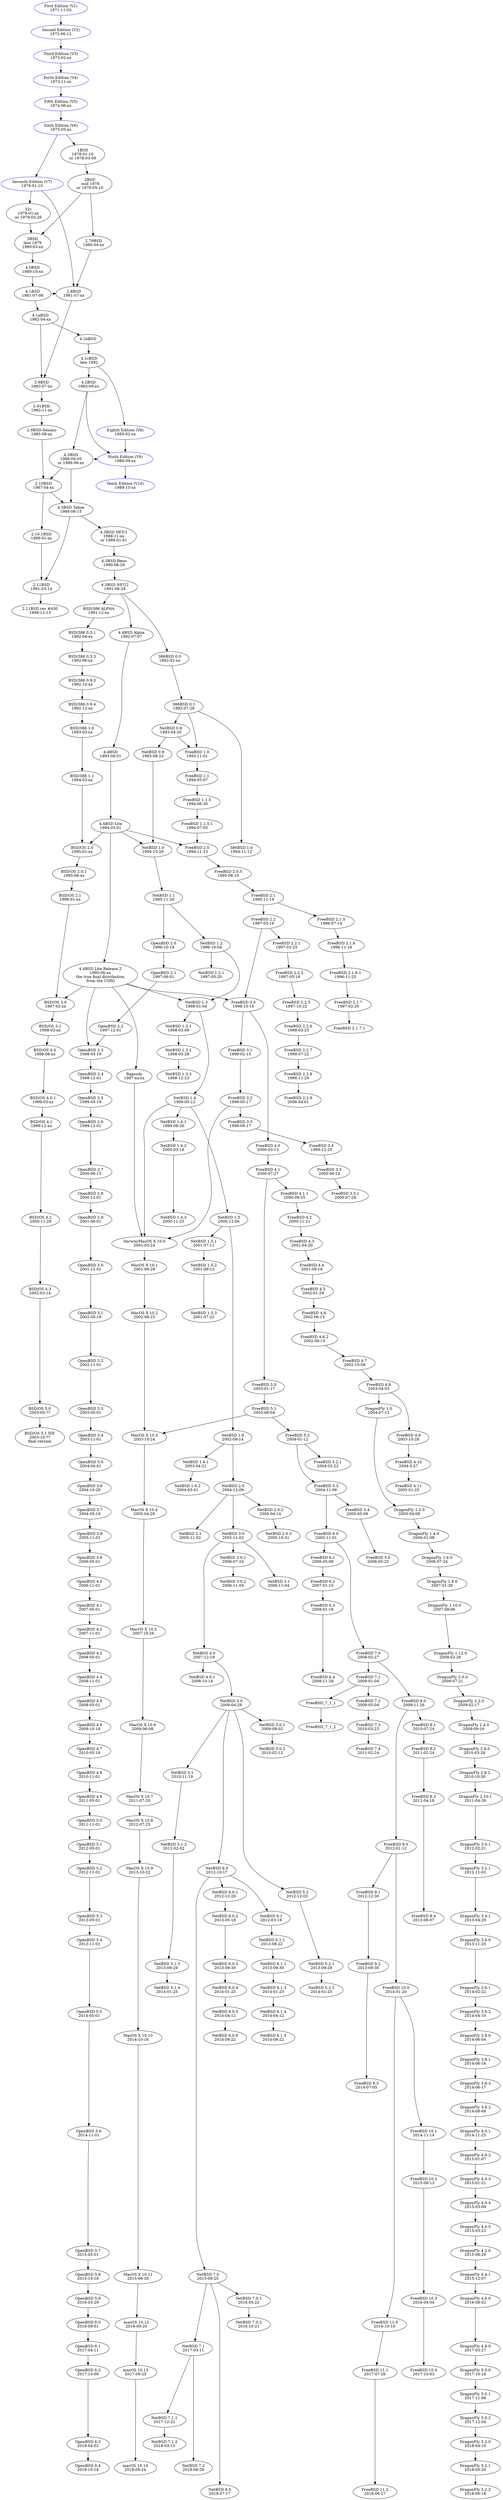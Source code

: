 # Copyright (c) 2022
#   zmbsdtree <arales.p@gmail.com>
#
digraph unix_bsd_tree {
  rankdir=TB
  node [shape=oval]
  v1   [label="First Edition (V1)\n1971-11-03",color=blue]
  v2   [label="Second Edition (V2)\n1972-06-12",color=blue]
  v3   [label="Third Edition (V3)\n1973-02-xx",color=blue]
  v4   [label="Forth Edition (V4)\n1973-11-xx",color=blue]
  v5   [label="Fifth Edition (V5)\n1974-06-xx",color=blue]
  v6   [label="Sixth Edition (V6)\n1975-05-xx",color=blue]
  v7   [label="Seventh Edition (V7)\n1979-01-10",color=blue]
  v8   [label="Eighth Edition (V8)\n1985-02-xx",color=blue]
  v9   [label="Ninth Edition (V9)\n1986-09-xx",color=blue]
  v10  [label="Tenth Edition (V10)\n1989-10-xx",color=blue]
  {rank = same; v7; _2BSD;}
  {rank = same; v8; _2_9BSD_Seismo;}
  {rank = same; v9; _4_3BSD; } 
  _1BSD              [label="1BSD\n1978-01-16\nor 1978-03-09"]
  _2BSD              [label="2BSD\n mid 1978\nor 1979-05-10"]
  _2_79BSD           [label="2.79BSD\n1980-04-xx"]
  {rank = same; _2_79BSD; _3BSD;}
  _2_8BSD            [label="2.8BSD\n1981-07-xx"]
  {rank = same; _2_8BSD; _4_1BSD;} 
#  _2_8_1BSD         [label="2.8.1BSD\n1982-01-xx"]
  _2_9BSD            [label="2.9BSD\n1983-07-xx"]
  {rank = same; _2_9BSD; _4_2BSD;}
  _2_9_1BSD          [label="2.91BSD\n1983-11-xx"]
  _2_9BSD_Seismo     [label="2.9BSD-Seismo\n1985-08-xx"]
  _2_10BSD           [label="2.10BSD\n1987-04-xx"]
  _2_10_1BSD         [label="2.10.1BSD\n1989-01-xx"]
  {rank = same; _2_10_1BSD; _4_3BSD_NET1;}
  _2_11BSD           [label="2.11BSD\n1991-03-14"]
  {rank = same; _2_11BSD; _4_3BSD_NET2; }
  _2_11BSDrev430     [label="2.11BSD rev #430\n1999-12-13"]
  _32v               [label="32v\n1978-01-xx\nor 1979-03-26"]
  _3BSD              [label="3BSD\nlate 1979\n1980-03-xx"]
  _4_0BSD            [label="4.0BSD\n1980-10-xx"]
  _4_1BSD            [label="4.1BSD\n1981-07-08"]
  _4_1aBSD           [label="4.1aBSD\n1982-04-xx"]
  _4_1bBSD           [label="4.1bBSD"]
  _4_1cBSD           [label="4.1cBSD\nlate 1982"]
  _4_2BSD            [label="4.2BSD\n1983-09-xx"]
  _4_3BSD            [label="4.3BSD\n1986-04-05\nor 1986-06-xx"]
  _4_3BSDTa          [label="4.3BSD Tahoe\n1988-06-15"]
  _4_3BSD_NET1       [label="4.3BSD NET/1\n1988-11-xx\nor 1989-01-01"]
  _4_3BSD_Reno       [label="4.3BSD Reno\n1990-06-29"]
  _4_3BSD_NET2       [label="4.3BSD NET/2\n1991-06-28"]

  BSD386A            [label="BSD/386 ALPHA\n1991-12-xx"]
  _386BSD_0_0        [label="386BSD 0.0\n1992-02-xx"]
  BSD386_0_3_1       [label="BSD/386 0.3.1\n1992-04-xx"]
  BSD386_0_3_3       [label="BSD/386 0.3.3\n1992-06-xx"]
  _386BSD_0_1        [label="386BSD 0.1\n1992-07-28"]
  _4_4BSDA           [label="4.4BSD Alpha\n1992-07-07"]
  BSD386_0_9_3       [label="BSD/386 0.9.3\n1992-10-xx"]
  BSD386_0_9_4       [label="BSD/386 0.9.4\n1992-12-xx"]
  
  BSD386_1_0         [label="BSD/386 1.0\n1993-03-xx"]
  NetBSD_0_8         [label="NetBSD 0.8\n1993-04-20"]
  _4_4BSD            [label="4.4BSD\n1993-06-01"]
  NetBSD_0_9         [label="NetBSD 0.9\n1993-08-23"]
  {rank = same; BSD386_1_0; NetBSD_0_8}
  {rank = same; _4_4BSD; NetBSD_0_9;}
  FreeBSD_1_0        [label="FreeBSD 1.0\n1993-11-01"]
#  FreeBSD_1_0_2             [label="FreeBSD 1.0.2\n1993-11-14"]
  BSD386_1_1         [label="BSD/386 1.1\n1994-02-xx"]
  _4_4BSDLite        [label="4.4BSD Lite\n1994-03-01"]
  FreeBSD_1_1        [label="FreeBSD 1.1\n1994-05-07"]
  FreeBSD_1_1_5      [label="FreeBSD 1.1.5\n1994-06-30"]
  FreeBSD_1_1_5_1    [label="FreeBSD 1.1.5.1\n1994-07-05"]
  NetBSD_1_0         [label="NetBSD 1.0\n1994-10-26"]
  _386BSD_1_0        [label="386BSD 1.0\n1994-11-12"]
  FreeBSD_2_0        [label="FreeBSD 2.0\n1994-11-23"]
  {rank = same; NetBSD_1_0; _386BSD_1_0; FreeBSD_2_0; }
  BSD_OS_2_0         [label="BSD/OS 2.0\n1995-01-xx"]
  FreeBSD_2_0_5      [label="FreeBSD 2.0.5\n1995-06-10"]
  BSD_OS_2_0_1       [label="BSD/OS 2.0.1\n1995-06-xx"]
  _4_4BSDLiteR2      [label="4.4BSD Lite Release 2\n1995-06-xx\nthe true final distribution\n from the CSRG"]
  FreeBSD_2_1	     [label="FreeBSD 2.1\n1995-11-19"]
  NetBSD_1_1	     [label="NetBSD 1.1\n1995-11-26"]
  {rank = same; FreeBSD_2_1; NetBSD_1_1;}
  BSD_OS_2_1	     [label="BSD/OS 2.1\n1996-01-xx"]
  FreeBSD_2_1_5	     [label="FreeBSD 2.1.5\n1996-07-14"]
  NetBSD_1_2	     [label="NetBSD 1.2\n1996-10-04"]
  OpenBSD_2_0	     [label="OpenBSD 2.0\n1996-10-18"]
  {rank = same; NetBSD_1_2; OpenBSD_2_0;}
  FreeBSD_2_1_6	     [label="FreeBSD 2.1.6\n1996-11-16"]
  FreeBSD_2_1_6_1    [label="FreeBSD 2.1.6.1\n1996-11-25"]
  Rhapsody	     [label="Rapsody\n1997-xx-xx"]
  FreeBSD_2_1_7	     [label="FreeBSD 2.1.7\n1997-02-20"]
  FreeBSD_2_1_7_1    [label="FreeBSD 2.1.7.1"]
  BSD_OS_3_0	     [label="BSD/OS 3.0\n1997-02-xx"]
  {rank = same; FreeBSD_2_1_7; BSD_OS_3_0;}
  FreeBSD_2_2	     [label="FreeBSD 2.2\n1997-03-16"]
  FreeBSD_2_2_1	     [label="FreeBSD 2.2.1\n1997-03-25"]
  FreeBSD_2_2_2	     [label="FreeBSD 2.2.2\n1997-05-16"]
  NetBSD_1_2_1	     [label="NetBSD 1.2.1\n1997-05-20"]
  {rank = same; FreeBSD_2_2_2; NetBSD_1_2_1;}
  OpenBSD_2_1	     [label="OpenBSD 2.1\n1997-06-01"]
  FreeBSD_2_2_5	     [label="FreeBSD 2.2.5\n1997-10-22"]
  OpenBSD_2_2	     [label="OpenBSD 2.2\n1997-12-01"]
  NetBSD_1_3	     [label="NetBSD 1.3\n1998-01-04"]
  FreeBSD_2_2_6	     [label="FreeBSD 2.2.6\n1998-03-25"]
  NetBSD_1_3_1	     [label="NetBSD 1.3.1\n1998-03-09"]
  BSD_OS_3_1	     [label="BSD/OS 3.1\n1998-03-xx"]
  {rank = same; FreeBSD_2_2_6; NetBSD_1_3_1; BSD_OS_3_1;}
  OpenBSD_2_3	     [label="OpenBSD 2.3\n1998-05-19"]
  NetBSD_1_3_2	     [label="NetBSD 1.3.2\n1998-05-29"]
  {rank = same; OpenBSD_2_3; NetBSD_1_3_2;}
  FreeBSD_2_2_7	     [label="FreeBSD 2.2.7\n1998-07-22"]
  BSD_OS_4_0	     [label="BSD/OS 4.0\n1998-08-xx"]
  FreeBSD_3_0	     [label="FreeBSD 3.0\n1998-10-16"]

  FreeBSD_2_2_8	     [label="FreeBSD 2.2.8\n1998-11-29"]
  OpenBSD_2_4	     [label="OpenBSD 2.4\n1998-12-01"]
  NetBSD_1_3_3	     [label="NetBSD 1.3.3\n1998-12-23"]
  {rank = same; FreeBSD_2_2_8; OpenBSD_2_4; NetBSD_1_3_3;}
  FreeBSD_3_1	     [label="FreeBSD 3.1\n1999-02-15"]
  BSD_OS_4_0_1	     [label="BSD/OS 4.0.1\n1999-03-xx"]
  NetBSD_1_4	     [label="NetBSD 1.4\n1999-05-12"]
  FreeBSD_3_2	     [label="FreeBSD 3.2\n1999-05-17"]
  OpenBSD_2_5	     [label="OpenBSD 2.5\n1999-05-19"]
  {rank = same; NetBSD_1_4; FreeBSD_3_2; OpenBSD_2_5;}
  NetBSD_1_4_1	     [label="NetBSD 1.4.1\n1999-08-26"]
  FreeBSD_3_3	     [label="FreeBSD 3.3\n1999-09-17"]
  OpenBSD_2_6	     [label="OpenBSD 2.6\n1999-12-01"]
  FreeBSD_3_4	     [label="FreeBSD 3.4\n1999-12-20"]
  BSD_OS_4_1	     [label="BSD/OS 4.1\n1999-12-xx"]
  {rank = same; FreeBSD_3_3; OpenBSD_2_6; BSD_OS_4_1;}
  FreeBSD_4_0	     [label="FreeBSD 4.0\n2000-03-13"]
  NetBSD_1_4_2	     [label="NetBSD 1.4.2\n2000-03-19"]
  {rank = same; FreeBSD_4_0; NetBSD_1_4_2;}
  OpenBSD_2_7	     [label="OpenBSD 2.7\n2000-06-15"]
  FreeBSD_3_5	     [label="FreeBSD 3.5\n2000-06-24"]
  {rank = same; OpenBSD_2_7; FreeBSD_3_5;}
  FreeBSD_4_1	     [label="FreeBSD 4.1\n2000-07-27"]
  FreeBSD_3_5_1	     [label="FreeBSD 3.5.1\n2000-07-28"]
  FreeBSD_4_1_1	     [label="FreeBSD 4.1.1\n2000-09-25"]
  FreeBSD_4_2	     [label="FreeBSD 4.2\n2000-11-21"]
  NetBSD_1_4_3	     [label="NetBSD 1.4.3\n2000-11-25"]
  BSD_OS_4_2	     [label="BSD/OS 4.2\n2000-11-29"]
  {rank = same; FreeBSD_4_2; NetBSD_1_4_3; BSD_OS_4_2;}  
  OpenBSD_2_8	     [label="OpenBSD 2.8\n2000-12-01"]
  NetBSD_1_5	     [label="NetBSD 1.5\n2000-12-06"]

  MacOSX_10_0	     [label="Darwin/MacOS X 10.0\n2001-03-24"]
  FreeBSD_4_3	     [label="FreeBSD 4.3\n2001-04-20"]
  {rank = same; MacOSX_10_0; FreeBSD_4_3;}  
  OpenBSD_2_9	     [label="OpenBSD 2.9\n2001-06-01"]
  NetBSD_1_5_1	     [label="NetBSD 1.5.1\n2001-07-11"]
  NetBSD_1_5_2	     [label="NetBSD 1.5.2\n2001-09-13"]
  FreeBSD_4_4	     [label="FreeBSD 4.4\n2001-09-18"]
  MacOSX_10_1	     [label="MacOS X 10.1\n2001-09-29"]
  {rank = same; NetBSD_1_5_2; FreeBSD_4_4; MacOSX_10_1;}  
  OpenBSD_3_0	     [label="OpenBSD 3.0\n2001-12-01"]
  FreeBSD_4_5	     [label="FreeBSD 4.5\n2002-01-29"]
  BSD_OS_4_3	     [label="BSD/OS 4.3\n2002-03-14"]
  {rank = same; FreeBSD_4_5; BSD_OS_4_3;}  
  OpenBSD_3_1	     [label="OpenBSD 3.1\n2002-05-19"]
  FreeBSD_4_6	     [label="FreeBSD 4.6\n2002-06-15"]
  {rank = same; OpenBSD_3_1; FreeBSD_4_6;}  
  NetBSD_1_5_3	     [label="NetBSD 1.5.3\n2001-07-22"]
  FreeBSD_4_6_2	     [label="FreeBSD 4.6.2\n2002-08-15"]
  MacOSX_10_2	     [label="MacOS X 10.2\n2002-08-23"]
  {rank = same; NetBSD_1_5_3; FreeBSD_4_6; MacOSX_10_2;}  
  NetBSD_1_6	     [label="NetBSD 1.6\n2002-09-14"]
  FreeBSD_4_7	     [label="FreeBSD 4.7\n2002-10-08"]
  OpenBSD_3_2	     [label="OpenBSD 3.2\n2002-11-01"]
  FreeBSD_5_0	     [label="FreeBSD 5.0\n2003-01-17"]
  FreeBSD_4_8	     [label="FreeBSD 4.8\n2003-04-03"]
  {rank = same; FreeBSD_4_8; FreeBSD_5_0;}  
  NetBSD_1_6_1	     [label="NetBSD 1.6.1\n2003-04-21"]
  OpenBSD_3_3	     [label="OpenBSD 3.3\n2003-05-01"]
  BSD_OS_5_0	     [label="BSD/OS 5.0\n2003-05-??"]
  FreeBSD_5_1	     [label="FreeBSD 5.1\n2003-06-04"]
  {rank = same; OpenBSD_3_3; BSD_OS_5_0; FreeBSD_5_1; }
  MacOSX_10_3	     [label="MacOS X 10.3\n2003-10-24"]
  FreeBSD_4_9	     [label="FreeBSD 4.9\n2003-10-28"]
  BSD_OS_5_1	     [label="BSD/OS 5.1 ISE\n2003-10-??\nfinal version"]
  {rank = same; FreeBSD_4_9; BSD_OS_5_1;}
  OpenBSD_3_4	     [label="OpenBSD 3.4\n2003-11-01"]
  FreeBSD_5_2	     [label="FreeBSD 5.2\n2004-01-12"]
  FreeBSD_5_2_1	     [label="FreeBSD 5.2.1\n2004-02-22"]
  NetBSD_1_6_2	     [label="NetBSD 1.6.2\n2004-03-01"]
  OpenBSD_3_5	     [label="OpenBSD 3.5\n2004-04-01"]
  {rank = same; FreeBSD_5_2_1; NetBSD_1_6_1; OpenBSD_3_5;}
  FreeBSD_4_10	     [label="FreeBSD 4.10\n2004-5-27"]
  DragonFly_1_0	     [label="DragonFly 1.0\n2004-07-12"]
  OpenBSD_3_6	     [label="OpenBSD 3.6\n2004-10-29"]
  FreeBSD_5_3	     [label="FreeBSD 5.3\n2004-11-06"]
  NetBSD_2_0	     [label="NetBSD 2.0\n2004-12-09"]
  {rank = same; OpenBSD_3_6;FreeBSD_5_3; NetBSD_2_0;}
  FreeBSD_4_11	     [label="FreeBSD 4.11\n2005-01-25"]
  DragonFly_1_2_0    [label="DragonFly 1.2.0\n2005-04-08"]
  NetBSD_2_0_2	     [label="NetBSD 2.0.2\n2005-04-14"]
  {rank = same; DragonFly_1_2_0; NetBSD_2_0_2;}
  MacOSX_10_4	     [label="MacOS X 10.4\n2005-04-29"]
  FreeBSD_5_4	     [label="FreeBSD 5.4\n2005-05-09"]
  OpenBSD_3_7	     [label="OpenBSD 3.7\n2004-05-19"]
  {rank = same; MacOSX_10_4; FreeBSD_5_4; OpenBSD_3_7}
  NetBSD_2_0_3	     [label="NetBSD 2.0.3\n2005-10-31"]
  OpenBSD_3_8	     [label="OpenBSD 3.8\n2005-11-01"]
  FreeBSD_6_0	     [label="FreeBSD 6.0\n2005-11-01"]
  NetBSD_2_1	     [label="NetBSD 2.1\n2005-11-02"]
  {rank = same; NetBSD_2_0_3; OpenBSD_3_8; FreeBSD_6_0; NetBSD_2_1;}
  NetBSD_3_0	     [label="NetBSD 3.0\n2005-11-02"]
  DragonFly_1_4_0    [label="DragonFly 1.4.0\n2006-01-08"]
  FreeBSD_2_2_9	     [label="FreeBSD 2.2.9\n2006-04-01"]
  OpenBSD_3_9	     [label="OpenBSD 3.9\n2006-05-01"]
  FreeBSD_6_1	     [label="FreeBSD 6.1\n2006-05-08"]
  FreeBSD_5_5	     [label="FreeBSD 5.5\n2006-05-25"]
  {rank = same; OpenBSD_3_9; FreeBSD_6_1; FreeBSD_5_5;}
  NetBSD_3_0_1	     [label="NetBSD 3.0.1\n2006-07-24"]
  DragonFly_1_6_0    [label="DragonFly 1.6.0\n2006-07-24"]
  {rank = same; NetBSD_3_0_1; DragonFly_1_6_0;}
  OpenBSD_4_0	     [label="OpenBSD 4.0\n2006-11-01"]
  NetBSD_3_0_2	     [label="NetBSD 3.0.2\n2006-11-04"]
  NetBSD_3_1	     [label="NetBSD 3.1\n2006-11-04"]
  {rank = same; OpenBSD_4_0; NetBSD_3_0_2; NetBSD_3_1;}
  FreeBSD_6_2	     [label="FreeBSD 6.2\n2007-01-15"]
  DragonFly_1_8_0    [label="DragonFly 1.8.0\n2007-01-30"]
  {rank = same; FreeBSD_6_2; DragonFly_1_8_0;}
  OpenBSD_4_1	     [label="OpenBSD 4.1\n2007-05-01"]
  DragonFly_1_10_0    [label="DragonFly 1.10.0\n2007-08-06"]
  MacOSX_10_5	     [label="MacOS X 10.5\n2007-10-26"]
  OpenBSD_4_2	     [label="OpenBSD 4.2\n2007-11-01"]
  {rank = same; MacOSX_10_5; OpenBSD_4_2;}
  NetBSD_4_0	     [label="NetBSD 4.0\n2007-12-19"]
  FreeBSD_6_3	     [label="FreeBSD 6.3\n2008-01-18"]
  DragonFly_1_12_0    [label="DragonFly 1.12.0\n2008-02-26"]
  FreeBSD_7_0	     [label="FreeBSD 7.0\n2008-02-27"]
  OpenBSD_4_3	     [label="OpenBSD 4.2\n2008-05-01"]
  {rank = same; DragonFly_1_12_0;FreeBSD_7_0;}
  DragonFly_2_0_0    [label="DragonFly 2.0.0\n2008-07-21"]
  NetBSD_4_0_1	     [label="NetBSD 4.0.1\n2008-10-14"]
  OpenBSD_4_4	     [label="OpenBSD 4.4\n2008-11-01"]
  FreeBSD_6_4	     [label="FreeBSD 6.4\n2008-11-28"]
  {rank = same; NetBSD_4_0_1; OpenBSD_4_4;FreeBSD_6_4;}
  FreeBSD_7_1	     [label="FreeBSD 7.1\n2009-01-04"]
  DragonFly_2_2_0    [label="DragonFly 2.2.0\n2009-02-17"] 
  NetBSD_5_0	     [label="NetBSD 5.0\n2009-04-29"]
  OpenBSD_4_5	     [label="OpenBSD 4.5\n2008-05-01"]
  FreeBSD_7_2	     [label="FreeBSD 7.2\n2009-05-04"]
  {rank = same; NetBSD_5_0; OpenBSD_4_5;FreeBSD_7_2;} 
  MacOSX_10_6	     [label="MacOS X 10.6\n2009-06-08"]
  NetBSD_5_0_1	     [label="NetBSD 5.0.1\n2009-08-02"]
  DragonFly_2_4_0    [label="DragonFly 2.4.0\n2009-09-16"]
  {rank = same; MacOSX_10_6; NetBSD_5_0_1;DragonFly_2_4_0;} 
  OpenBSD_4_6	     [label="OpenBSD 4.6\n2009-10-18"]
  FreeBSD_8_0	     [label="FreeBSD 8.0\n2009-11-26"]
  NetBSD_5_0_2	     [label="NetBSD 5.0.2\n2010-02-12"]
  FreeBSD_7_3	     [label="FreeBSD 7.3\n2010-03-23"]
  DragonFly_2_6_0    [label="DragonFly 2.6.0\n2010-03-28"]
  OpenBSD_4_7	     [label="OpenBSD 4.7\n2010-05-19"]
  FreeBSD_8_1	     [label="FreeBSD 8.1\n2010-07-24"]
  DragonFly_2_8_2    [label="DragonFly 2.8.2\n2010-10-30"]
  OpenBSD_4_8	     [label="OpenBSD 4.8\n2010-11-01"]
  NetBSD_5_1	     [label="NetBSD 5.1\n2010-11-19"]
  {rank = same; DragonFly_2_8_2;OpenBSD_4_8; NetBSD_5_1;}
  FreeBSD_7_4	     [label="FreeBSD 7.4\n2011-02-24"]
  FreeBSD_8_2	     [label="FreeBSD 8.2\n2011-02-24"]
  {rank = same; FreeBSD_7_4;FreeBSD_8_2;}
  DragonFly_2_10_1   [label="DragonFly 2.10.1\n2011-04-26"]
  OpenBSD_4_9	     [label="OpenBSD 4.8\n2011-05-01"]
  MacOSX_10_7	     [label="MacOS X 10.7\n2011-07-20"]
  {rank = same; OpenBSD_4_9; MacOSX_10_7;}
  OpenBSD_5_0	     [label="OpenBSD 5.0\n2011-11-01"]
  FreeBSD_9_0	     [label="FreeBSD 9.0\n2012-01-12"]
  NetBSD_5_1_2	     [label="NetBSD 5.1.2\n2012-02-02"]
  DragonFly_3_0_1    [label="DragonFly 3.0.1\n2012-02-21"]
  {rank = same; FreeBSD_9_0; NetBSD_5_1_2; DragonFly_3_0_1;}
  FreeBSD_8_3	     [label="FreeBSD 8.3\n2012-04-18"]
  OpenBSD_5_1	     [label="OpenBSD 5.1\n2012-05-01"]
  MacOSX_10_8	     [label="MacOS X 10.8\n2012-07-25"]
  NetBSD_6_0	     [label="NetBSD 6.0\n2012-10-17"]
  OpenBSD_5_2	     [label="OpenBSD 5.2\n2012-11-01"]
  DragonFly_3_2_1    [label="DragonFly 3.2.1\n2012-11-02"]
  {rank = same; NetBSD_6_0; OpenBSD_5_2; DragonFly_3_2_1;}
  NetBSD_5_2	     [label="NetBSD 5.2\n2012-12-03"]
  NetBSD_6_0_1	     [label="NetBSD 6.0.1\n2012-12-26"]
  FreeBSD_9_1	     [label="FreeBSD 9.1\n2012-12-30"]
  {rank = same; NetBSD_5_2; NetBSD_6_0_1; FreeBSD_9_1;}
  DragonFly_3_4_1    [label="DragonFly 3.4.1\n2013-04-29"]
  OpenBSD_5_3	     [label="OpenBSD 5.3\n2013-05-01"]
  NetBSD_6_0_2	     [label="NetBSD 6.0.2\n2013-05-18"]
  NetBSD_6_1	     [label="NetBSD 6.1\n2012-03-18"]
  FreeBSD_8_4	     [label="FreeBSD 8.4\n2013-06-07"]
  {rank = same; DragonFly_3_4_1; OpenBSD_5_3; NetBSD_6_0_2; NetBSD_6_1; FreeBSD_8_4;}
  NetBSD_6_1_1	     [label="NetBSD 6.1.1\n2013-08-22"]
  NetBSD_5_1_3	     [label="NetBSD 5.1.3\n2013-09-29"]
  NetBSD_5_2_1	     [label="NetBSD 5.2.1\n2013-09-29"]
  FreeBSD_9_2	     [label="FreeBSD 9.2\n2013-09-30"]
  NetBSD_6_0_3	     [label="NetBSD 6.0.3\n2013-09-30"]
  NetBSD_6_1_2	     [label="NetBSD 6.1.1\n2013-09-30"]
  {rank = same; NetBSD_5_1_3; NetBSD_5_2_1; FreeBSD_9_2; NetBSD_6_0_3; NetBSD_6_1_2; }
  MacOSX_10_9	     [label="MacOS X 10.9\n2013-10-22"]
  OpenBSD_5_4	     [label="OpenBSD 5.4\n2013-11-01"]
  DragonFly_3_6_0    [label="DragonFly 3.6.0\n2013-11-25"]
  {rank = same; OpenBSD_5_4; DragonFly_3_6_0;}
  FreeBSD_10_0	     [label="FreeBSD 10.0\n2014-01-20"]
  NetBSD_5_1_4	     [label="NetBSD 5.1.4\n2014-01-25"]
  NetBSD_5_2_2	     [label="NetBSD 5.2.2\n2014-01-25"]
  NetBSD_6_0_4	     [label="NetBSD 6.0.4\n2014-01-25"]
  NetBSD_6_1_3	     [label="NetBSD 6.1.3\n2014-01-25"]
  {rank = same; FreeBSD_10_0; NetBSD_5_1_4; NetBSD_5_2_2; NetBSD_6_0_4; NetBSD_6_1_3;}
  DragonFly_3_6_1    [label="DragonFly 3.6.1\n2014-02-22"]
  DragonFly_3_6_2    [label="DragonFly 3.6.2\n2014-04-10"]
  NetBSD_6_0_5	     [label="NetBSD 6.0.5\n2014-04-12"]
  NetBSD_6_1_4	     [label="NetBSD 6.1.4\n2014-04-12"]
  {rank = same; DragonFly_3_6_2; NetBSD_6_0_5; NetBSD_6_1_4;}
  OpenBSD_5_5	     [label="OpenBSD 5.5\n2014-05-01"]
  DragonFly_3_8_0    [label="DragonFly 3.8.0\n2014-06-04"]
  DragonFly_3_8_1    [label="DragonFly 3.8.1\n2014-06-16"]
  DragonFly_3_6_3    [label="DragonFly 3.6.3\n2014-06-17"]
  FreeBSD_9_3	     [label="FreeBSD 9.3\n2014-07-05"]
  {rank = same; DragonFly_3_6_3; FreeBSD_9_3;}
  DragonFly_3_8_2    [label="DragonFly 3.8.2\n2014-08-08"]
  NetBSD_6_0_6	     [label="NetBSD 6.0.6\n2014-09-22"]
  NetBSD_6_1_5	     [label="NetBSD 6.1.5\n2014-09-22"]
  MacOSX_10_10	     [label="MacOS X 10.10\n2014-10-16"]
  {rank = same; NetBSD_6_0_6; NetBSD_6_1_5; MacOSX_10_10;}
  OpenBSD_5_6	     [label="OpenBSD 5.6\n2014-11-01"]
  FreeBSD_10_1	     [label="FreeBSD 10.1\n2014-11-14"]
  DragonFly_4_0_1    [label="DragonFly 4.0.1\n2014-11-25"]
  {rank = same; OpenBSD_5_6; FreeBSD_10_1; DragonFly_4_0_1; }
  DragonFly_4_0_2    [label="DragonFly 4.0.2\n2015-01-07"]
  DragonFly_4_0_3    [label="DragonFly 4.0.3\n2015-01-21"]
  DragonFly_4_0_4    [label="DragonFly 4.0.4\n2015-03-09"]
  DragonFly_4_0_5    [label="DragonFly 4.0.5\n2015-03-23"]
  OpenBSD_5_7	     [label="OpenBSD 5.7\n2015-05-01"]
  DragonFly_4_2_0    [label="DragonFly 4.2.0\n2015-06-29"]
  {rank = same; OpenBSD_5_7; DragonFly_4_2_0; }
  FreeBSD_10_2	     [label="FreeBSD 10.2\n2015-08-13"]
  NetBSD_7_0	     [label="NetBSD 7.0\n2015-09-25"]
  MacOSX_10_11	     [label="MacOS X 10.11\n2015-09-30"]
  OpenBSD_5_8	     [label="OpenBSD 5.8\n2015-10-18"]
  {rank = same; NetBSD_7_0; MacOSX_10_11; OpenBSD_5_8; }
  DragonFly_4_4_1    [label="DragonFly 4.4.1\n2015-12-07"]
  OpenBSD_5_9	     [label="OpenBSD 5.9\n2016-03-29"]
  FreeBSD_10_3	     [label="FreeBSD 10.3\n2016-04-04"]
  NetBSD_7_0_1	     [label="NetBSD 7.0.1\n2016-05-22"]
  {rank = same; OpenBSD_5_9; FreeBSD_10_3; NetBSD_7_0_1; }
  DragonFly_4_6_0    [label="DragonFly 4.6.0\n2016-08-02"]
  OpenBSD_6_0	     [label="OpenBSD 6.0\n2016-09-01"]
  macOS_10_12	     [label="macOS 10.12\n2016-09-20"]
  FreeBSD_11_0	     [label="FreeBSD 11.0\n2016-10-10"]
  NetBSD_7_0_2	     [label="NetBSD 7.0.2\n2016-10-21"]
  {rank = same; macOS_10_12; FreeBSD_11_0; NetBSD_7_0_2; }
  NetBSD_7_1	     [label="NetBSD 7.1\n2017-03-11"]
  DragonFly_4_8_0    [label="DragonFly 4.8.0\n2017-03-27"]
  OpenBSD_6_1	     [label="OpenBSD 6.1\n2017-04-11"]
  {rank = same; NetBSD_7_1; DragonFly_4_8_0; OpenBSD_6_1; }
  FreeBSD_11_1	     [label="FreeBSD 11.1\n2017-07-26"]
  macOS_10_13	     [label="macOS 10.13\n2017-09-25"]
  FreeBSD_10_4	     [label="FreeBSD 10.4\n2017-10-03"]
  OpenBSD_6_2	     [label="OpenBSD 6.2\n2017-10-09"]
  DragonFly_5_0_0    [label="DragonFly 5.0.0\n2017-10-16"]
  {rank = same; macOS_10_13; FreeBSD_10_4; OpenBSD_6_2; DragonFly_5_0_0;}
  DragonFly_5_0_1    [label="DragonFly 5.0.1\n2017-11-06"]
  DragonFly_5_0_2    [label="DragonFly 5.0.2\n2017-12-04"]
  NetBSD_7_1_1	     [label="NetBSD 7.1.1\n2017-12-22"]
  {rank = same;  DragonFly_5_0_2; NetBSD_7_1_1; }
  NetBSD_7_1_2	     [label="NetBSD 7.1.2\n2018-03-15"]
  OpenBSD_6_3	     [label="OpenBSD 6.3\n2018-04-02"]
  DragonFly_5_2_0    [label="DragonFly 5.2.0\n2018-04-10"]
  {rank = same;  OpenBSD_6_3; DragonFly_5_2_0; }
  DragonFly_5_2_1    [label="DragonFly 5.2.1\n2018-05-20"]
  DragonFly_5_2_2    [label="DragonFly 5.2.2\n2018-06-18"]
  FreeBSD_11_2	     [label="FreeBSD 11.2\n2018-06-27"]
  NetBSD_8_0	     [label="NetBSD 8.0\n2018-07-17"]
  {rank = same; DragonFly_5_2_2; FreeBSD_11_2; NetBSD_8_0; }
  NetBSD_7_2	     [label="NetBSD 7.2\n2018-08-29"]
  macOS_10_14	     [label="macOS 10.14\n2018-09-24"]
  OpenBSD_6_4	     [label="OpenBSD 6.4\n2018-10-18"]
  {rank = same; NetBSD_7_2; macOS_10_14; OpenBSD_6_4; }


v1 -> v2 -> v3 -> v4 -> v5 -> v6 -> v7
  _4_1cBSD -> v8 -> v9 -> v10
  v6 -> _1BSD -> _2BSD -> _2_79BSD -> _2_8BSD -> _2_9BSD -> _2_9_1BSD -> _2_9BSD_Seismo -> _2_10BSD -> _2_10_1BSD -> _2_11BSD -> _2_11BSDrev430
  _2BSD -> _3BSD
  v7 -> _2_8BSD
  v7 -> _32v -> _3BSD -> _4_0BSD -> _4_1BSD -> _4_1aBSD -> _4_1bBSD -> _4_1cBSD -> _4_2BSD -> _4_3BSD -> _4_3BSDTa -> _4_3BSD_NET1 -> _4_3BSD_Reno -> _4_3BSD_NET2
  _4_1BSD -> _2_8BSD
  _4_1aBSD -> _2_9BSD
  _4_2BSD -> v9
  _4_3BSD -> v9
  _4_3BSD -> _2_10BSD
  _2_10BSD -> _4_3BSDTa
  _4_3BSDTa -> _2_11BSD

  _4_3BSD_NET2 -> _386BSD_0_0 -> _386BSD_0_1 -> FreeBSD_1_0
  _386BSD_0_1 -> NetBSD_0_8
  _386BSD_0_1 -> _386BSD_1_0
  _4_3BSD_NET2 -> _4_4BSDA -> _4_4BSD -> _4_4BSDLite -> _4_4BSDLiteR2
  _4_3BSD_NET2 -> BSD386A -> BSD386_0_3_1 -> BSD386_0_3_3 -> BSD386_0_9_3 -> BSD386_0_9_4 -> BSD386_1_0 -> BSD386_1_1 -> BSD_OS_2_0
  NetBSD_0_8 -> FreeBSD_1_0
  FreeBSD_1_0 -> FreeBSD_1_1 -> FreeBSD_1_1_5 -> FreeBSD_1_1_5_1 -> FreeBSD_2_0 -> FreeBSD_2_0_5 -> FreeBSD_2_1
  NetBSD_0_8 -> NetBSD_0_9 -> NetBSD_1_0
  _4_4BSDLite -> FreeBSD_2_0
  _4_4BSDLite -> NetBSD_1_0
  _4_4BSDLite -> BSD_OS_2_0
  _4_4BSDLiteR2 -> Rhapsody
  _4_4BSDLiteR2 -> NetBSD_1_3
  _4_4BSDLiteR2 -> OpenBSD_2_3
  _4_4BSDLiteR2 -> BSD_OS_3_0
  _4_4BSDLiteR2 -> FreeBSD_3_0
  FreeBSD_2_1 -> FreeBSD_2_1_5 -> FreeBSD_2_1_6 -> FreeBSD_2_1_6_1 -> FreeBSD_2_1_7 -> FreeBSD_2_1_7_1
  FreeBSD_2_1 -> FreeBSD_2_2
  NetBSD_1_0 -> NetBSD_1_1 -> NetBSD_1_2 -> NetBSD_1_2_1
  NetBSD_1_1 -> OpenBSD_2_0 -> OpenBSD_2_1 -> OpenBSD_2_2 -> OpenBSD_2_3
  NetBSD_1_2 -> NetBSD_1_3 -> NetBSD_1_3_1 -> NetBSD_1_3_2 -> NetBSD_1_3_3
  BSD_OS_2_0 -> BSD_OS_2_0_1 -> BSD_OS_2_1 -> BSD_OS_3_0 -> BSD_OS_3_1 
  FreeBSD_2_2 -> FreeBSD_2_2_1 -> FreeBSD_2_2_2 -> FreeBSD_2_2_5 -> FreeBSD_2_2_6 -> FreeBSD_2_2_7 -> FreeBSD_2_2_8 -> FreeBSD_2_2_9
  FreeBSD_2_2 -> FreeBSD_3_0 -> FreeBSD_3_1 -> FreeBSD_3_2 -> FreeBSD_3_3 -> FreeBSD_3_4 -> FreeBSD_3_5 -> FreeBSD_3_5_1
  OpenBSD_2_3 -> OpenBSD_2_4 -> OpenBSD_2_5 -> OpenBSD_2_6 -> OpenBSD_2_7 -> OpenBSD_2_8
  NetBSD_1_3 -> NetBSD_1_4 -> NetBSD_1_4_1 -> NetBSD_1_4_2 -> NetBSD_1_4_3
  BSD_OS_3_1 -> BSD_OS_4_0 -> BSD_OS_4_0_1 -> BSD_OS_4_1 -> BSD_OS_4_2
  FreeBSD_3_0 -> FreeBSD_4_0 -> FreeBSD_4_1 -> FreeBSD_4_1_1 -> FreeBSD_4_2
  NetBSD_1_4 -> NetBSD_1_5
  FreeBSD_3_2 -> MacOSX_10_0
  Rhapsody -> MacOSX_10_0
  NetBSD_1_4 -> MacOSX_10_0
  FreeBSD_4_2 -> FreeBSD_4_3 ->FreeBSD_4_4 -> FreeBSD_4_5 -> FreeBSD_4_6 -> FreeBSD_4_6_2 -> FreeBSD_4_7 -> FreeBSD_4_8 -> FreeBSD_4_9 -> FreeBSD_4_10 -> FreeBSD_4_11
  FreeBSD_4_1 -> FreeBSD_5_0 -> FreeBSD_5_1 -> FreeBSD_5_2 -> FreeBSD_5_2_1
  FreeBSD_5_2 -> FreeBSD_5_3 -> FreeBSD_5_4 -> FreeBSD_5_5
  FreeBSD_5_3 -> FreeBSD_6_0 -> FreeBSD_6_1 -> FreeBSD_6_2 -> FreeBSD_6_3 -> FreeBSD_6_4
  MacOSX_10_0 -> MacOSX_10_1 -> MacOSX_10_2 -> MacOSX_10_3 -> MacOSX_10_4
  FreeBSD_5_1 -> MacOSX_10_3
  NetBSD_1_5 -> NetBSD_1_5_1 -> NetBSD_1_5_2 -> NetBSD_1_5_3
  NetBSD_1_5 -> NetBSD_1_6 -> NetBSD_2_0
  NetBSD_1_6 -> NetBSD_1_6_1 -> NetBSD_1_6_2
  NetBSD_2_0 -> NetBSD_2_0_2 -> NetBSD_2_0_3
  NetBSD_2_0 -> NetBSD_2_1
  NetBSD_2_0 -> NetBSD_3_0 -> NetBSD_3_0_1 -> NetBSD_3_0_2
  BSD_OS_4_2 -> BSD_OS_4_3 -> BSD_OS_5_0 -> BSD_OS_5_1
  FreeBSD_4_8 -> DragonFly_1_0 -> DragonFly_1_2_0 -> DragonFly_1_4_0 -> DragonFly_1_6_0
  OpenBSD_2_8 -> OpenBSD_2_9 -> OpenBSD_3_0 -> OpenBSD_3_1 -> OpenBSD_3_2 -> OpenBSD_3_3 -> OpenBSD_3_4 -> OpenBSD_3_5 -> OpenBSD_3_6 -> OpenBSD_3_7 -> OpenBSD_3_8 -> OpenBSD_3_9 -> OpenBSD_4_0
  FreeBSD_6_0 -> FreeBSD_7_0 -> FreeBSD_8_0 -> FreeBSD_9_0
  FreeBSD_7_0 -> FreeBSD_7_1 -> FreeBSD_7_2 -> FreeBSD_7_3 -> FreeBSD_7_4
  FreeBSD_7_1 -> FreeBSD_7_1_1 -> FreeBSD_7_1_2
  FreeBSD_8_0 -> FreeBSD_8_1 -> FreeBSD_8_2 -> FreeBSD_8_3 -> FreeBSD_8_4
  MacOSX_10_4 -> MacOSX_10_5 -> MacOSX_10_6 -> MacOSX_10_7 -> MacOSX_10_8
  NetBSD_3_0 -> NetBSD_4_0 -> NetBSD_5_0 -> NetBSD_6_0 -> NetBSD_7_0 -> NetBSD_8_0
  NetBSD_3_0 -> NetBSD_3_1
  NetBSD_4_0 -> NetBSD_4_0_1
  NetBSD_5_0 -> NetBSD_5_0_1 -> NetBSD_5_0_2
  NetBSD_5_0 -> NetBSD_5_1 -> NetBSD_5_1_2 -> NetBSD_5_1_3 -> NetBSD_5_1_4
  NetBSD_5_0 -> NetBSD_5_2 -> NetBSD_5_2_1 -> NetBSD_5_2_2
  NetBSD_6_0 -> NetBSD_6_0_1 -> NetBSD_6_0_2 -> NetBSD_6_0_3 -> NetBSD_6_0_4 ->	 NetBSD_6_0_5 -> NetBSD_6_0_6
  NetBSD_7_0 -> NetBSD_7_0_1 -> NetBSD_7_0_2
  NetBSD_7_0 -> NetBSD_7_1 -> NetBSD_7_2
  NetBSD_7_1 -> NetBSD_7_1_1 -> NetBSD_7_1_2
  FreeBSD_9_0 -> FreeBSD_9_1
  OpenBSD_4_0 -> OpenBSD_4_1 -> OpenBSD_4_2 -> OpenBSD_4_3 -> OpenBSD_4_4 -> OpenBSD_4_5 -> OpenBSD_4_6 -> OpenBSD_4_7 -> OpenBSD_4_8 -> OpenBSD_4_9 -> OpenBSD_5_0 -> OpenBSD_5_1 -> OpenBSD_5_2
  DragonFly_1_6_0 -> DragonFly_1_8_0 -> DragonFly_1_10_0 -> DragonFly_1_12_0 -> DragonFly_2_0_0 -> DragonFly_2_2_0 -> DragonFly_2_4_0 -> DragonFly_2_6_0
  DragonFly_2_6_0 -> DragonFly_2_8_2 -> DragonFly_2_10_1 -> DragonFly_3_0_1 -> DragonFly_3_2_1
  FreeBSD_9_1 -> FreeBSD_9_2 -> FreeBSD_9_3
  FreeBSD_9_0 -> FreeBSD_10_0 -> FreeBSD_10_1 -> FreeBSD_10_2 -> FreeBSD_10_3 -> FreeBSD_10_4
  FreeBSD_10_0 -> FreeBSD_11_0 -> FreeBSD_11_1 -> FreeBSD_11_2
  MacOSX_10_8 -> MacOSX_10_9 -> MacOSX_10_10 -> MacOSX_10_11
  NetBSD_6_0 -> NetBSD_6_1 -> NetBSD_6_1_1 -> NetBSD_6_1_2 -> NetBSD_6_1_3 -> NetBSD_6_1_4 -> NetBSD_6_1_5
  OpenBSD_5_2 -> OpenBSD_5_3 -> OpenBSD_5_4 -> OpenBSD_5_5 -> OpenBSD_5_6 -> OpenBSD_5_7 -> OpenBSD_5_8 -> OpenBSD_5_9 -> OpenBSD_6_0
  DragonFly_3_2_1 -> DragonFly_3_4_1 -> DragonFly_3_6_0 -> DragonFly_3_6_1 -> DragonFly_3_6_2 -> DragonFly_3_8_0
  DragonFly_3_8_0 -> DragonFly_3_8_1 -> DragonFly_3_6_3 -> DragonFly_3_8_2 -> DragonFly_4_0_1
  DragonFly_4_0_1 -> DragonFly_4_0_2 -> DragonFly_4_0_3 -> DragonFly_4_0_4 -> DragonFly_4_0_5 -> DragonFly_4_2_0
  DragonFly_4_2_0 -> DragonFly_4_4_1 -> DragonFly_4_6_0 -> DragonFly_4_8_0 -> DragonFly_5_0_0
  MacOSX_10_11 -> macOS_10_12 -> macOS_10_13 -> macOS_10_14
  DragonFly_5_0_0 ->  DragonFly_5_0_1 ->  DragonFly_5_0_2 -> DragonFly_5_2_0
  OpenBSD_6_0 -> OpenBSD_6_1 -> OpenBSD_6_2 -> OpenBSD_6_3 -> OpenBSD_6_4
  DragonFly_5_2_0 -> DragonFly_5_2_1 -> DragonFly_5_2_2
}
